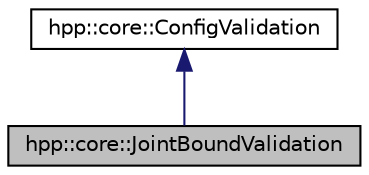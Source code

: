 digraph "hpp::core::JointBoundValidation"
{
  edge [fontname="Helvetica",fontsize="10",labelfontname="Helvetica",labelfontsize="10"];
  node [fontname="Helvetica",fontsize="10",shape=record];
  Node1 [label="hpp::core::JointBoundValidation",height=0.2,width=0.4,color="black", fillcolor="grey75", style="filled" fontcolor="black"];
  Node2 -> Node1 [dir="back",color="midnightblue",fontsize="10",style="solid",fontname="Helvetica"];
  Node2 [label="hpp::core::ConfigValidation",height=0.2,width=0.4,color="black", fillcolor="white", style="filled",URL="$a00010.html",tooltip="Abstraction of configuration validation. "];
}
